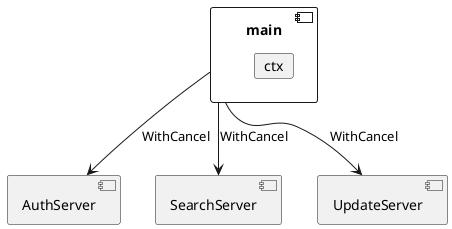 @startuml context

component main {
    card ctx
}

component AuthServer

component SearchServer

component UpdateServer

main -down-> AuthServer: WithCancel
main -down-> SearchServer: WithCancel
main -down-> UpdateServer: WithCancel

@enduml